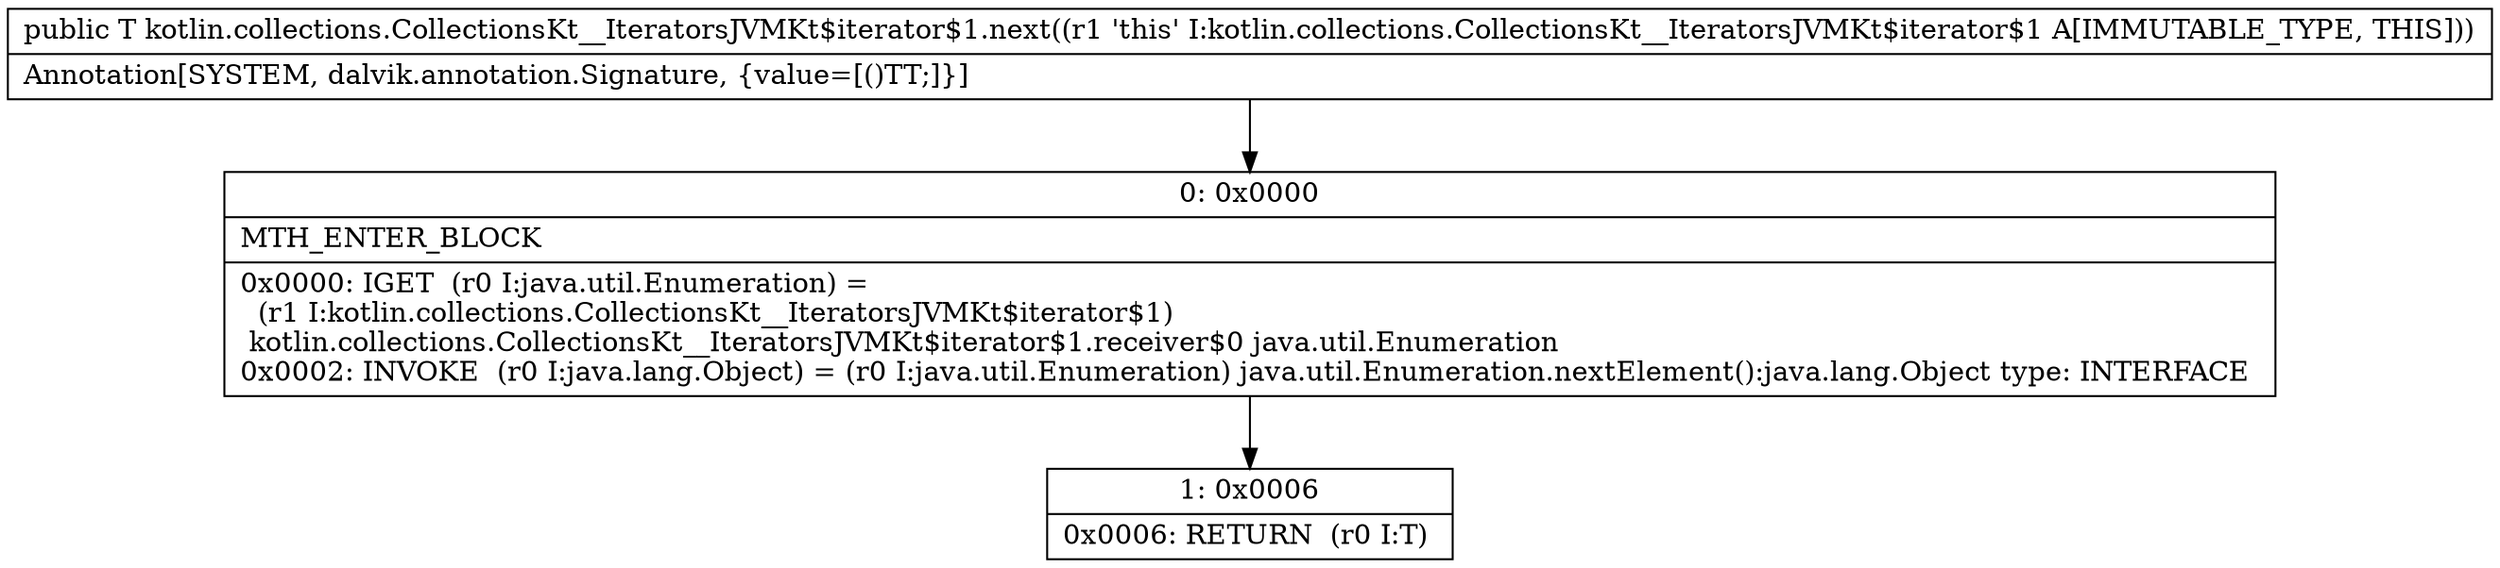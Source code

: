 digraph "CFG forkotlin.collections.CollectionsKt__IteratorsJVMKt$iterator$1.next()Ljava\/lang\/Object;" {
Node_0 [shape=record,label="{0\:\ 0x0000|MTH_ENTER_BLOCK\l|0x0000: IGET  (r0 I:java.util.Enumeration) = \l  (r1 I:kotlin.collections.CollectionsKt__IteratorsJVMKt$iterator$1)\l kotlin.collections.CollectionsKt__IteratorsJVMKt$iterator$1.receiver$0 java.util.Enumeration \l0x0002: INVOKE  (r0 I:java.lang.Object) = (r0 I:java.util.Enumeration) java.util.Enumeration.nextElement():java.lang.Object type: INTERFACE \l}"];
Node_1 [shape=record,label="{1\:\ 0x0006|0x0006: RETURN  (r0 I:T) \l}"];
MethodNode[shape=record,label="{public T kotlin.collections.CollectionsKt__IteratorsJVMKt$iterator$1.next((r1 'this' I:kotlin.collections.CollectionsKt__IteratorsJVMKt$iterator$1 A[IMMUTABLE_TYPE, THIS]))  | Annotation[SYSTEM, dalvik.annotation.Signature, \{value=[()TT;]\}]\l}"];
MethodNode -> Node_0;
Node_0 -> Node_1;
}

